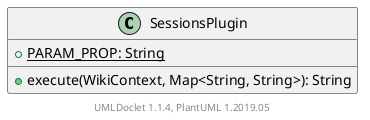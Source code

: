 @startuml

    class SessionsPlugin [[SessionsPlugin.html]] {
        {static} +PARAM_PROP: String
        +execute(WikiContext, Map<String, String>): String
    }


    center footer UMLDoclet 1.1.4, PlantUML 1.2019.05
@enduml
